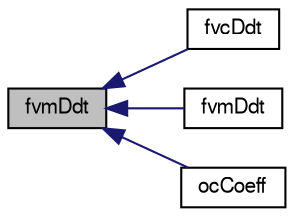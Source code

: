 digraph "fvmDdt"
{
  bgcolor="transparent";
  edge [fontname="FreeSans",fontsize="10",labelfontname="FreeSans",labelfontsize="10"];
  node [fontname="FreeSans",fontsize="10",shape=record];
  rankdir="LR";
  Node706 [label="fvmDdt",height=0.2,width=0.4,color="black", fillcolor="grey75", style="filled", fontcolor="black"];
  Node706 -> Node707 [dir="back",color="midnightblue",fontsize="10",style="solid",fontname="FreeSans"];
  Node707 [label="fvcDdt",height=0.2,width=0.4,color="black",URL="$a22478.html#af92ddb1062cba9d3b74b90593ccf9b86"];
  Node706 -> Node708 [dir="back",color="midnightblue",fontsize="10",style="solid",fontname="FreeSans"];
  Node708 [label="fvmDdt",height=0.2,width=0.4,color="black",URL="$a22478.html#ae2ed609edd76eef5571923959486d0a0"];
  Node706 -> Node709 [dir="back",color="midnightblue",fontsize="10",style="solid",fontname="FreeSans"];
  Node709 [label="ocCoeff",height=0.2,width=0.4,color="black",URL="$a22478.html#a70768fc373fd8b5c9bff102415533518",tooltip="Return the off-centreing coefficient. "];
}
